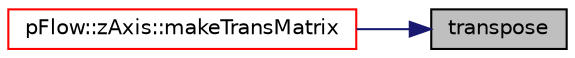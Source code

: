 digraph "transpose"
{
 // LATEX_PDF_SIZE
  edge [fontname="Helvetica",fontsize="10",labelfontname="Helvetica",labelfontsize="10"];
  node [fontname="Helvetica",fontsize="10",shape=record];
  rankdir="RL";
  Node1 [label="transpose",height=0.2,width=0.4,color="black", fillcolor="grey75", style="filled", fontcolor="black",tooltip=" "];
  Node1 -> Node2 [dir="back",color="midnightblue",fontsize="10",style="solid",fontname="Helvetica"];
  Node2 [label="pFlow::zAxis::makeTransMatrix",height=0.2,width=0.4,color="red", fillcolor="white", style="filled",URL="$classpFlow_1_1zAxis.html#a9864d76553754290cf52eeae03a1c491",tooltip=" "];
}
